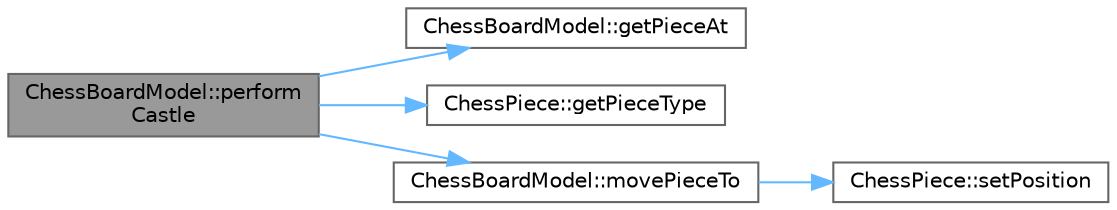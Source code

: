 digraph "ChessBoardModel::performCastle"
{
 // LATEX_PDF_SIZE
  bgcolor="transparent";
  edge [fontname=Helvetica,fontsize=10,labelfontname=Helvetica,labelfontsize=10];
  node [fontname=Helvetica,fontsize=10,shape=box,height=0.2,width=0.4];
  rankdir="LR";
  Node1 [id="Node000001",label="ChessBoardModel::perform\lCastle",height=0.2,width=0.4,color="gray40", fillcolor="grey60", style="filled", fontcolor="black",tooltip="Performs castling for the specified player."];
  Node1 -> Node2 [id="edge1_Node000001_Node000002",color="steelblue1",style="solid",tooltip=" "];
  Node2 [id="Node000002",label="ChessBoardModel::getPieceAt",height=0.2,width=0.4,color="grey40", fillcolor="white", style="filled",URL="$class_chess_board_model.html#a6ab1327c5818aebcbf5cfce3482d5843",tooltip="Gets the chess piece at the specified position."];
  Node1 -> Node3 [id="edge2_Node000001_Node000003",color="steelblue1",style="solid",tooltip=" "];
  Node3 [id="Node000003",label="ChessPiece::getPieceType",height=0.2,width=0.4,color="grey40", fillcolor="white", style="filled",URL="$class_chess_piece.html#a334618388830072f1f7775a1adf510a8",tooltip="Gets the type of the chess piece."];
  Node1 -> Node4 [id="edge3_Node000001_Node000004",color="steelblue1",style="solid",tooltip=" "];
  Node4 [id="Node000004",label="ChessBoardModel::movePieceTo",height=0.2,width=0.4,color="grey40", fillcolor="white", style="filled",URL="$class_chess_board_model.html#a0ca13e64de6e6cb7ffec509cb0e72b47",tooltip="Moves a chess piece to the specified position."];
  Node4 -> Node5 [id="edge4_Node000004_Node000005",color="steelblue1",style="solid",tooltip=" "];
  Node5 [id="Node000005",label="ChessPiece::setPosition",height=0.2,width=0.4,color="grey40", fillcolor="white", style="filled",URL="$class_chess_piece.html#a0fca2beecfad938262fbe64e9cb77c5c",tooltip="Sets the position of the chess piece on the chessboard."];
}
